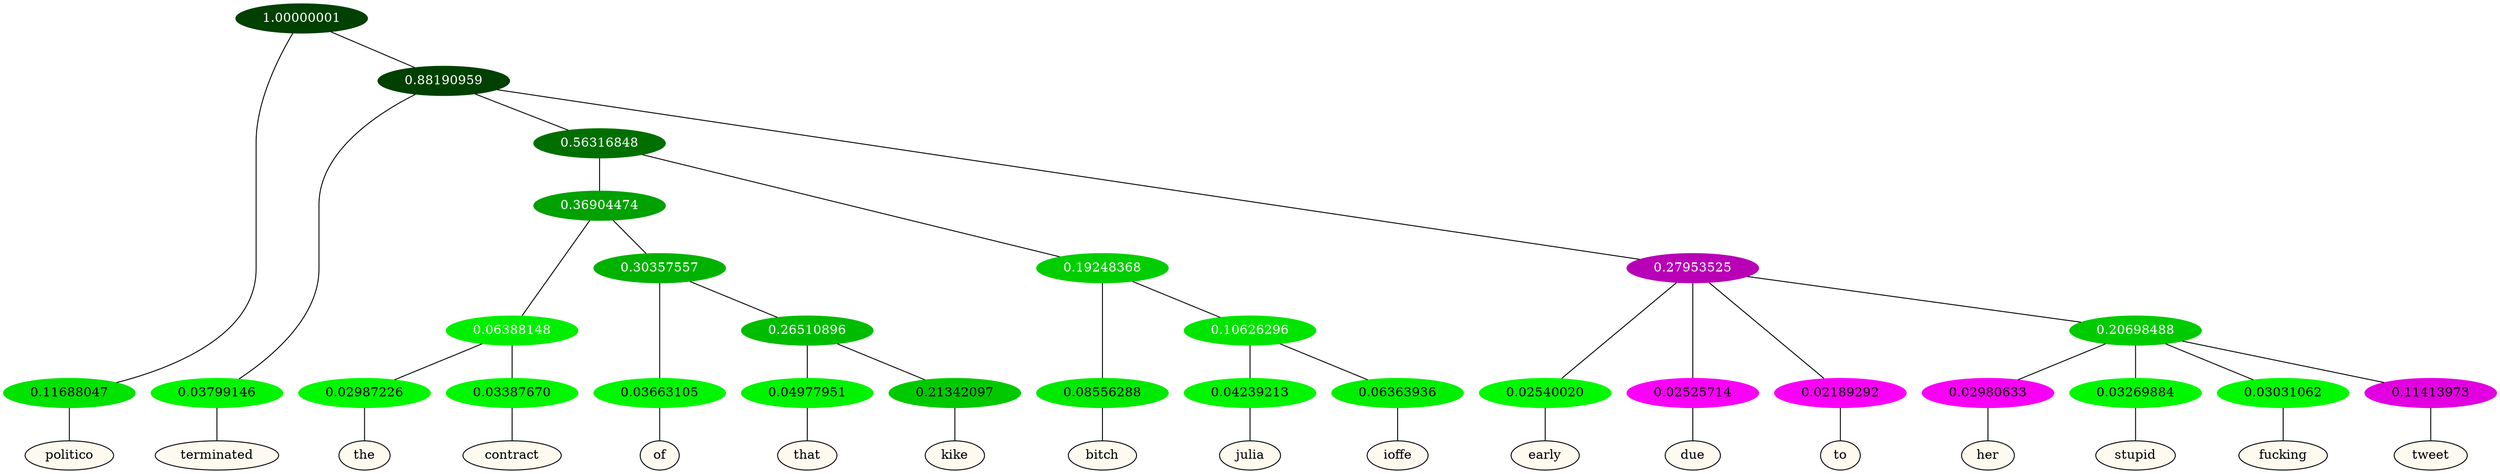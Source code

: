graph {
	node [format=png height=0.15 nodesep=0.001 ordering=out overlap=prism overlap_scaling=0.01 ranksep=0.001 ratio=0.2 style=filled width=0.15]
	{
		rank=same
		a_w_1 [label=politico color=black fillcolor=floralwhite style="filled,solid"]
		a_w_3 [label=terminated color=black fillcolor=floralwhite style="filled,solid"]
		a_w_20 [label=the color=black fillcolor=floralwhite style="filled,solid"]
		a_w_21 [label=contract color=black fillcolor=floralwhite style="filled,solid"]
		a_w_22 [label=of color=black fillcolor=floralwhite style="filled,solid"]
		a_w_26 [label=that color=black fillcolor=floralwhite style="filled,solid"]
		a_w_27 [label=kike color=black fillcolor=floralwhite style="filled,solid"]
		a_w_14 [label=bitch color=black fillcolor=floralwhite style="filled,solid"]
		a_w_24 [label=julia color=black fillcolor=floralwhite style="filled,solid"]
		a_w_25 [label=ioffe color=black fillcolor=floralwhite style="filled,solid"]
		a_w_8 [label=early color=black fillcolor=floralwhite style="filled,solid"]
		a_w_9 [label=due color=black fillcolor=floralwhite style="filled,solid"]
		a_w_10 [label=to color=black fillcolor=floralwhite style="filled,solid"]
		a_w_16 [label=her color=black fillcolor=floralwhite style="filled,solid"]
		a_w_17 [label=stupid color=black fillcolor=floralwhite style="filled,solid"]
		a_w_18 [label=fucking color=black fillcolor=floralwhite style="filled,solid"]
		a_w_19 [label=tweet color=black fillcolor=floralwhite style="filled,solid"]
	}
	a_n_1 -- a_w_1
	a_n_3 -- a_w_3
	a_n_20 -- a_w_20
	a_n_21 -- a_w_21
	a_n_22 -- a_w_22
	a_n_26 -- a_w_26
	a_n_27 -- a_w_27
	a_n_14 -- a_w_14
	a_n_24 -- a_w_24
	a_n_25 -- a_w_25
	a_n_8 -- a_w_8
	a_n_9 -- a_w_9
	a_n_10 -- a_w_10
	a_n_16 -- a_w_16
	a_n_17 -- a_w_17
	a_n_18 -- a_w_18
	a_n_19 -- a_w_19
	{
		rank=same
		a_n_1 [label=0.11688047 color="0.334 1.000 0.883" fontcolor=black]
		a_n_3 [label=0.03799146 color="0.334 1.000 0.962" fontcolor=black]
		a_n_20 [label=0.02987226 color="0.334 1.000 0.970" fontcolor=black]
		a_n_21 [label=0.03387670 color="0.334 1.000 0.966" fontcolor=black]
		a_n_22 [label=0.03663105 color="0.334 1.000 0.963" fontcolor=black]
		a_n_26 [label=0.04977951 color="0.334 1.000 0.950" fontcolor=black]
		a_n_27 [label=0.21342097 color="0.334 1.000 0.787" fontcolor=black]
		a_n_14 [label=0.08556288 color="0.334 1.000 0.914" fontcolor=black]
		a_n_24 [label=0.04239213 color="0.334 1.000 0.958" fontcolor=black]
		a_n_25 [label=0.06363936 color="0.334 1.000 0.936" fontcolor=black]
		a_n_8 [label=0.02540020 color="0.334 1.000 0.975" fontcolor=black]
		a_n_9 [label=0.02525714 color="0.835 1.000 0.975" fontcolor=black]
		a_n_10 [label=0.02189292 color="0.835 1.000 0.978" fontcolor=black]
		a_n_16 [label=0.02980633 color="0.835 1.000 0.970" fontcolor=black]
		a_n_17 [label=0.03269884 color="0.334 1.000 0.967" fontcolor=black]
		a_n_18 [label=0.03031062 color="0.334 1.000 0.970" fontcolor=black]
		a_n_19 [label=0.11413973 color="0.835 1.000 0.886" fontcolor=black]
	}
	a_n_0 [label=1.00000001 color="0.334 1.000 0.250" fontcolor=grey99]
	a_n_0 -- a_n_1
	a_n_2 [label=0.88190959 color="0.334 1.000 0.250" fontcolor=grey99]
	a_n_0 -- a_n_2
	a_n_2 -- a_n_3
	a_n_4 [label=0.56316848 color="0.334 1.000 0.437" fontcolor=grey99]
	a_n_2 -- a_n_4
	a_n_5 [label=0.27953525 color="0.835 1.000 0.720" fontcolor=grey99]
	a_n_2 -- a_n_5
	a_n_6 [label=0.36904474 color="0.334 1.000 0.631" fontcolor=grey99]
	a_n_4 -- a_n_6
	a_n_7 [label=0.19248368 color="0.334 1.000 0.808" fontcolor=grey99]
	a_n_4 -- a_n_7
	a_n_5 -- a_n_8
	a_n_5 -- a_n_9
	a_n_5 -- a_n_10
	a_n_11 [label=0.20698488 color="0.334 1.000 0.793" fontcolor=grey99]
	a_n_5 -- a_n_11
	a_n_12 [label=0.06388148 color="0.334 1.000 0.936" fontcolor=grey99]
	a_n_6 -- a_n_12
	a_n_13 [label=0.30357557 color="0.334 1.000 0.696" fontcolor=grey99]
	a_n_6 -- a_n_13
	a_n_7 -- a_n_14
	a_n_15 [label=0.10626296 color="0.334 1.000 0.894" fontcolor=grey99]
	a_n_7 -- a_n_15
	a_n_11 -- a_n_16
	a_n_11 -- a_n_17
	a_n_11 -- a_n_18
	a_n_11 -- a_n_19
	a_n_12 -- a_n_20
	a_n_12 -- a_n_21
	a_n_13 -- a_n_22
	a_n_23 [label=0.26510896 color="0.334 1.000 0.735" fontcolor=grey99]
	a_n_13 -- a_n_23
	a_n_15 -- a_n_24
	a_n_15 -- a_n_25
	a_n_23 -- a_n_26
	a_n_23 -- a_n_27
}
